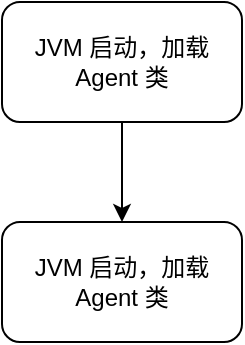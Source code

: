<mxfile version="26.2.13">
  <diagram name="第 1 页" id="NDFVZ6JhrGOaZPgaUq0O">
    <mxGraphModel dx="970" dy="633" grid="1" gridSize="10" guides="1" tooltips="1" connect="1" arrows="1" fold="1" page="1" pageScale="1" pageWidth="827" pageHeight="1169" math="0" shadow="0">
      <root>
        <mxCell id="0" />
        <mxCell id="1" parent="0" />
        <mxCell id="Pps6RwWxnX2Yy4iSTHEe-3" style="edgeStyle=orthogonalEdgeStyle;rounded=0;orthogonalLoop=1;jettySize=auto;html=1;" edge="1" parent="1" source="Pps6RwWxnX2Yy4iSTHEe-1" target="Pps6RwWxnX2Yy4iSTHEe-2">
          <mxGeometry relative="1" as="geometry" />
        </mxCell>
        <mxCell id="Pps6RwWxnX2Yy4iSTHEe-1" value="JVM 启动，加载 Agent 类" style="rounded=1;whiteSpace=wrap;html=1;" vertex="1" parent="1">
          <mxGeometry x="130" y="60" width="120" height="60" as="geometry" />
        </mxCell>
        <mxCell id="Pps6RwWxnX2Yy4iSTHEe-2" value="JVM 启动，加载 Agent 类" style="rounded=1;whiteSpace=wrap;html=1;" vertex="1" parent="1">
          <mxGeometry x="130" y="170" width="120" height="60" as="geometry" />
        </mxCell>
      </root>
    </mxGraphModel>
  </diagram>
</mxfile>
